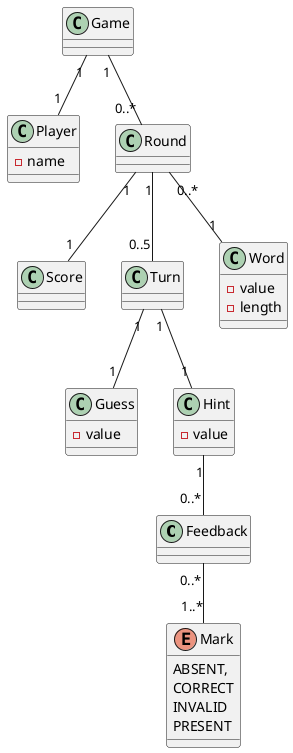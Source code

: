 @startuml domain

class Feedback {

}

class Game {

}

class Guess {
  - value
}

class Hint {
  - value
}

enum Mark {
  ABSENT,
  CORRECT
  INVALID
  PRESENT
}

class Player {
  - name
}

class Round {

}

class Score {

}

class Turn {

}

class Word {
  - value
  - length
}

Game "1" -- "0..*" Round
Game "1" -- "1" Player
Round "1" -- "0..5" Turn
Round "0..*" -- "1" Word
Round "1" -- "1" Score
Hint "1" -- "0..*" Feedback
Turn "1" -- "1" Hint
Turn "1" -- "1" Guess
Feedback "0..*" -- "1..*" Mark

@enduml
